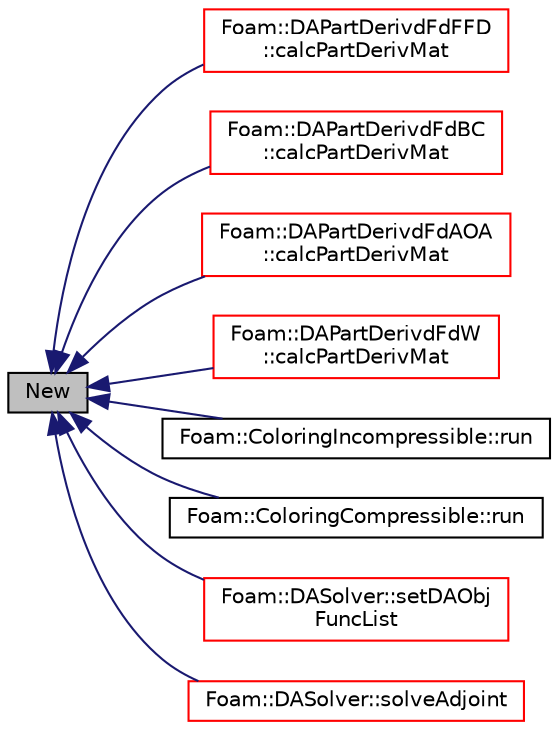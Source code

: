 digraph "New"
{
  bgcolor="transparent";
  edge [fontname="Helvetica",fontsize="10",labelfontname="Helvetica",labelfontsize="10"];
  node [fontname="Helvetica",fontsize="10",shape=record];
  rankdir="LR";
  Node21 [label="New",height=0.2,width=0.4,color="black", fillcolor="grey75", style="filled", fontcolor="black"];
  Node21 -> Node22 [dir="back",color="midnightblue",fontsize="10",style="solid",fontname="Helvetica"];
  Node22 [label="Foam::DAPartDerivdFdFFD\l::calcPartDerivMat",height=0.2,width=0.4,color="red",URL="$classFoam_1_1DAPartDerivdFdFFD.html#a3f0269fc7ba18e5fbfe29884960e7402",tooltip="compute the partial derivative matrix "];
  Node21 -> Node24 [dir="back",color="midnightblue",fontsize="10",style="solid",fontname="Helvetica"];
  Node24 [label="Foam::DAPartDerivdFdBC\l::calcPartDerivMat",height=0.2,width=0.4,color="red",URL="$classFoam_1_1DAPartDerivdFdBC.html#a3f0269fc7ba18e5fbfe29884960e7402",tooltip="compute the partial derivative matrix "];
  Node21 -> Node26 [dir="back",color="midnightblue",fontsize="10",style="solid",fontname="Helvetica"];
  Node26 [label="Foam::DAPartDerivdFdAOA\l::calcPartDerivMat",height=0.2,width=0.4,color="red",URL="$classFoam_1_1DAPartDerivdFdAOA.html#a3f0269fc7ba18e5fbfe29884960e7402",tooltip="compute the partial derivative matrix "];
  Node21 -> Node28 [dir="back",color="midnightblue",fontsize="10",style="solid",fontname="Helvetica"];
  Node28 [label="Foam::DAPartDerivdFdW\l::calcPartDerivMat",height=0.2,width=0.4,color="red",URL="$classFoam_1_1DAPartDerivdFdW.html#a3f0269fc7ba18e5fbfe29884960e7402",tooltip="compute the partial derivative matrix "];
  Node21 -> Node30 [dir="back",color="midnightblue",fontsize="10",style="solid",fontname="Helvetica"];
  Node30 [label="Foam::ColoringIncompressible::run",height=0.2,width=0.4,color="black",URL="$classFoam_1_1ColoringIncompressible.html#a13a43e6d814de94978c515cb084873b1",tooltip="run "];
  Node21 -> Node31 [dir="back",color="midnightblue",fontsize="10",style="solid",fontname="Helvetica"];
  Node31 [label="Foam::ColoringCompressible::run",height=0.2,width=0.4,color="black",URL="$classFoam_1_1ColoringCompressible.html#a13a43e6d814de94978c515cb084873b1",tooltip="run "];
  Node21 -> Node32 [dir="back",color="midnightblue",fontsize="10",style="solid",fontname="Helvetica"];
  Node32 [label="Foam::DASolver::setDAObj\lFuncList",height=0.2,width=0.4,color="red",URL="$classFoam_1_1DASolver.html#acdc7ce58473b47ad8ed789877835ca36",tooltip="initialize DASolver::daObjFuncPtrList_ one needs to call this before calling printAllObjFuncs ..."];
  Node21 -> Node34 [dir="back",color="midnightblue",fontsize="10",style="solid",fontname="Helvetica"];
  Node34 [label="Foam::DASolver::solveAdjoint",height=0.2,width=0.4,color="red",URL="$classFoam_1_1DASolver.html#a985af8c5b6d6bf478b8fd1d999865b47",tooltip="solve the adjoint linear equations "];
}
